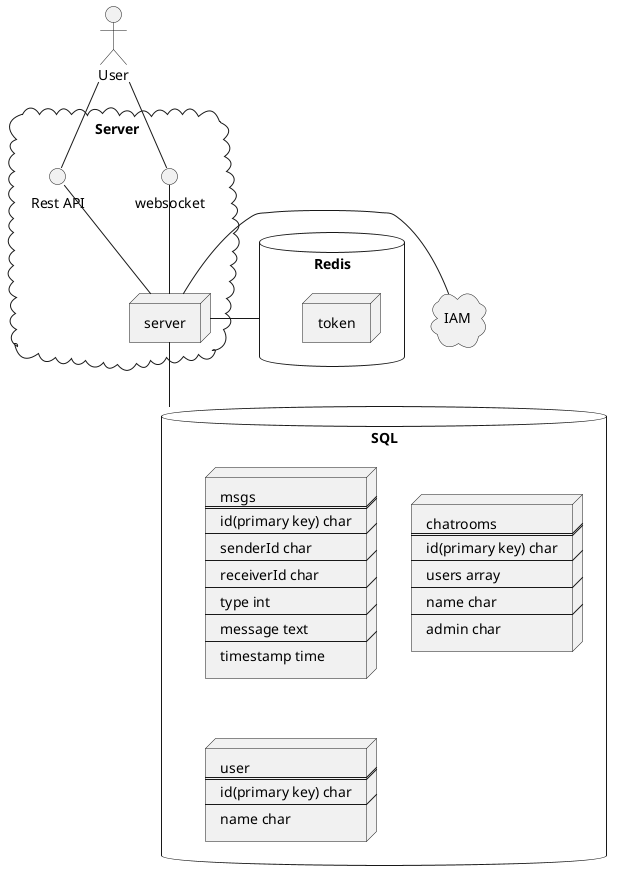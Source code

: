 @startuml

actor User


database Redis{
    node token
}

database SQL {
    node msgs [
        msgs
        ===
        id(primary key) char
        ---
        senderId char
        ---
        receiverId char
        ---
        type int
        ---
        message text
        ---
        timestamp time
    ]
    node chatrooms [
        chatrooms
        ===
        id(primary key) char
        ---
        users array
        ---
        name char
        ---
        admin char
    ]
    node user [
        user
        ===
        id(primary key) char
        ---
        name char
    ]
}

cloud Server {
    node server
    interface ws as "websocket"
    interface api as "Rest API"
}

cloud IAM 

User -- ws
User -- api
ws -- server
server - Redis

api -- server
server - IAM

server -- SQL

@enduml
